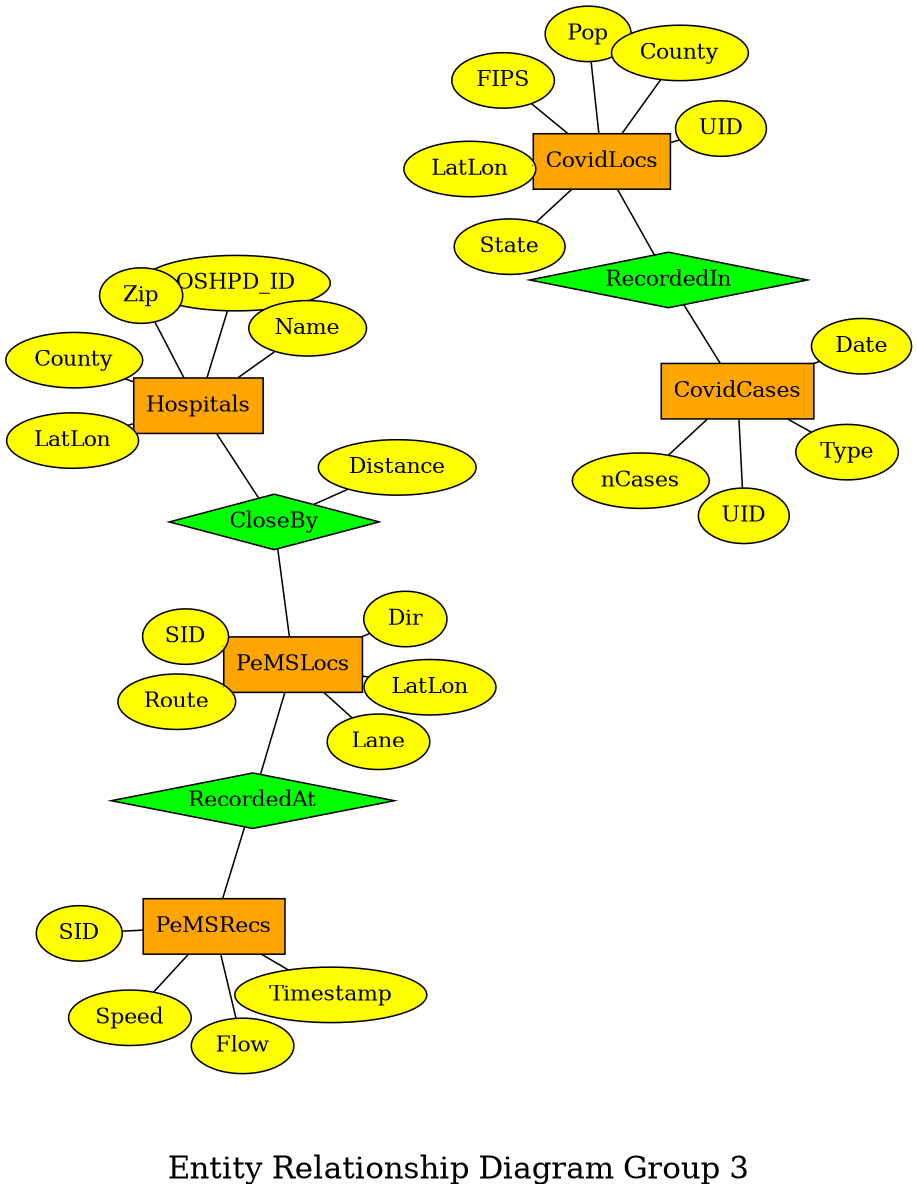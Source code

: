 // Create E/R diagram using graphviz
// Install graphviz using 'conda install graphviz'
// Create plot by running: dot -Tsvg capstone_er.gv -o capstone_er.svg
graph csER {
 	ratio="fill";
	size="12,8!";
	margin=0;

	layout=neato
        //relations
	node [shape=box, fillcolor=orange, style=filled]; CovidLocs; CovidCases; Hospitals; PeMSLocs; PeMSRecs;
        //attributes for CovidLocs
	node [shape=ellipse, fillcolor=yellow, style=filled]; State; FIPS; Pop;
        //attributes for CovidCases
	node [shape=ellipse, fillcolor=yellow, style=filled]; Date; nCases; Type;
        //attributes for hospitals
	node [shape=ellipse, fillcolor=yellow, style=filled]; OSHPD_ID; Name; Zip; 
        //attributes for PeMSLocs
	node [shape=ellipse, fillcolor=yellow, style=filled]; Route; Dir; Lane;
        //attributes for PeMSRecs
	node [shape=ellipse, fillcolor=yellow, style=filled]; Timestamp; Flow; Speed;

        //relations
	node [shape=diamond,style=filled,fillcolor=green]; RecordedIn; 
	node [shape=diamond,style=filled,fillcolor=green]; RecordedAt;
	//node [shape=diamond,style=filled,color=lightgrey]; LocatedIn;

	//node [shape=diamond,style=filled,color=lightgrey]; {node[label="Recorded"] rec1; rec2;}
	node [shape=diamond,style=filled,fillcolor=green]; CloseBy;

        //attributes for CloseBy relation
	node [shape=ellipse, style=filled, fillcolor=yellow]; Distance;

        //shared attributes
        node [shape=ellipse, fillcolor=yellow, style=filled]; {node[label="UID"] uidl, uidc;}
        node [shape=ellipse, fillcolor=yellow, style=filled]; {node[label="LatLon"] lll, llh; llp;}
        node [shape=ellipse, fillcolor=yellow, style=filled]; {node[label="County"] countyl, countyh;}
        node [shape=ellipse, fillcolor=yellow, style=filled]; {node[label="SID"] sidl, sidr;}

        //Covidlocs attributes
	CovidLocs -- uidl;
	CovidLocs -- State;
	CovidLocs -- FIPS;
	CovidLocs -- countyl;
	CovidLocs -- lll;
	CovidLocs -- Pop;

        //CovidCases attributes
        CovidCases -- uidc;
        CovidCases -- Date;
        CovidCases -- nCases;
        CovidCases -- Type;

        //Hospital attributes
        Hospitals -- Name;
        Hospitals -- Zip;
        Hospitals -- countyh;
        Hospitals -- llh;
        Hospitals -- OSHPD_ID;

        //PeMSLoc attributes
        PeMSLocs -- sidl;
        PeMSLocs -- Route;
        PeMSLocs -- Dir;
        PeMSLocs -- Lane;
        PeMSLocs -- llp;

        //PeMSRecs attributes
        PeMSRecs -- sidr;
        PeMSRecs -- Flow;
        PeMSRecs -- Speed;
        PeMSRecs -- Timestamp;

        CloseBy -- Distance;

        //Relations
        CovidLocs -- RecordedIn -- CovidCases;
        //CovidLocs -- LocatedIn -- Hospitals;
        //CovidLocs -- LocatedIn -- PeMSLocs;
        PeMSLocs -- RecordedAt -- PeMSRecs;
        PeMSLocs -- CloseBy -- Hospitals;
        
	label = "\n\nEntity Relationship Diagram Group 3";
	fontsize=20;
}

